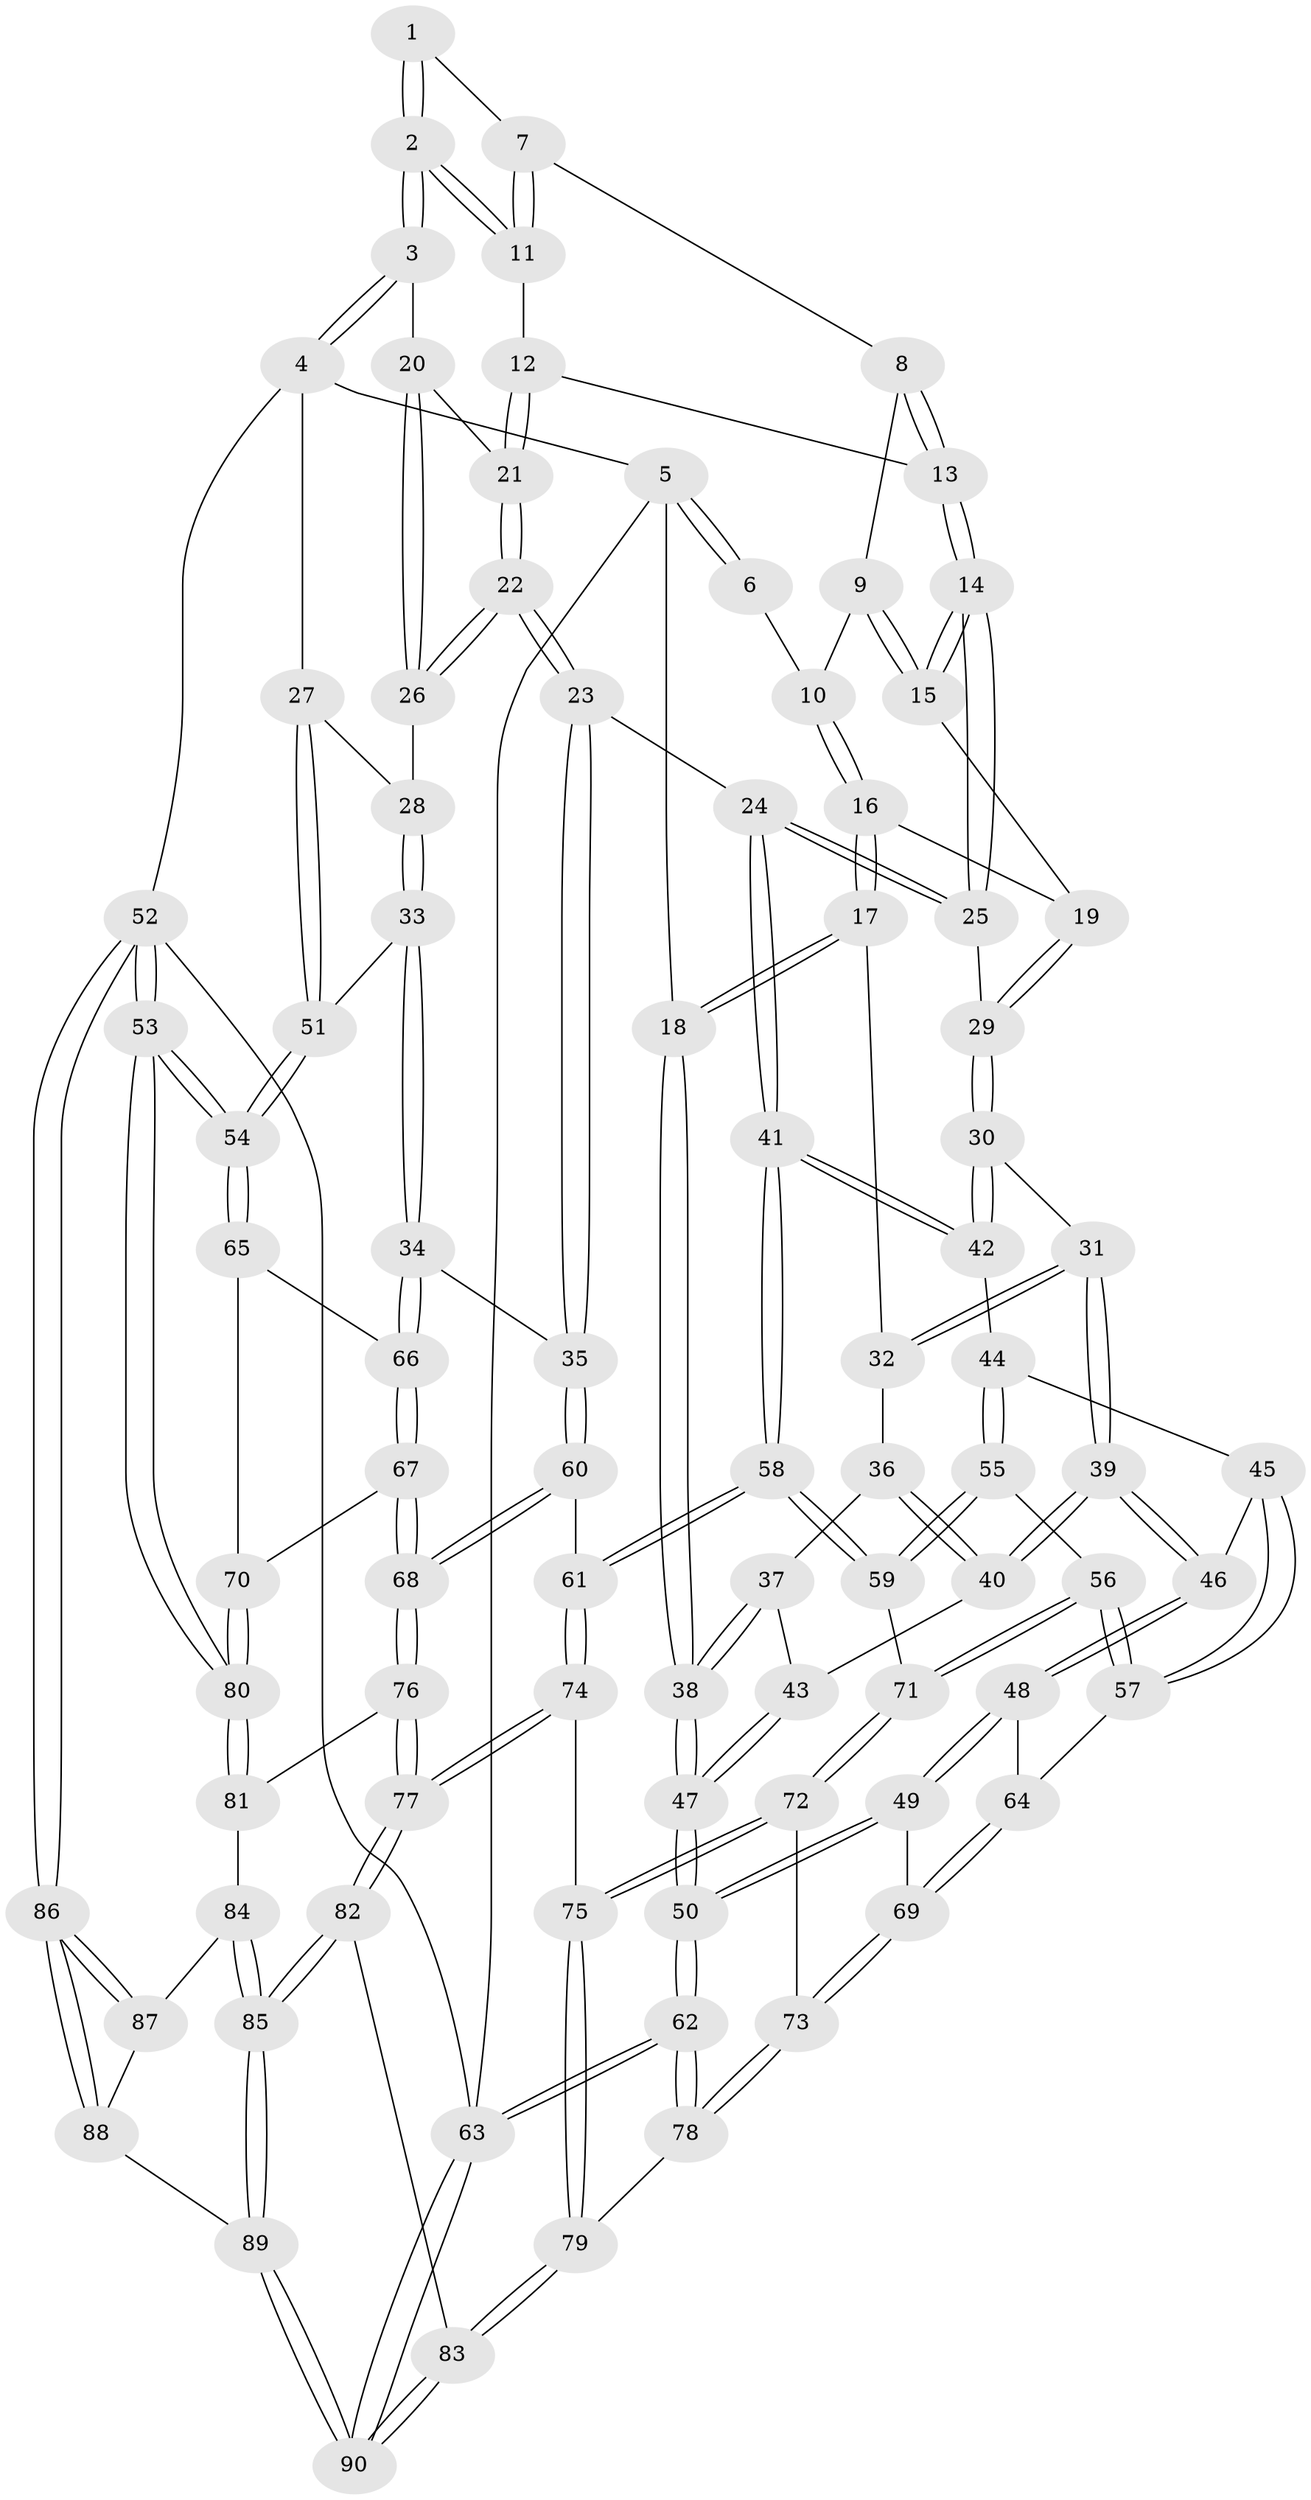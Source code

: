 // Generated by graph-tools (version 1.1) at 2025/59/03/09/25 04:59:46]
// undirected, 90 vertices, 222 edges
graph export_dot {
graph [start="1"]
  node [color=gray90,style=filled];
  1 [pos="+0.5261210946541048+0"];
  2 [pos="+1+0"];
  3 [pos="+1+0"];
  4 [pos="+1+0"];
  5 [pos="+0+0"];
  6 [pos="+0.24596311306868884+0"];
  7 [pos="+0.5239435662261182+0"];
  8 [pos="+0.48985226776440866+0.041667629789886335"];
  9 [pos="+0.4541275160027676+0.07959833039098063"];
  10 [pos="+0.3433352095485623+0.08049645693537216"];
  11 [pos="+0.6546963133987143+0.09729182522969297"];
  12 [pos="+0.6546928683038966+0.09963167005614332"];
  13 [pos="+0.5829023299211161+0.15279970693926315"];
  14 [pos="+0.5574899625801892+0.19808992064216352"];
  15 [pos="+0.4733027308402519+0.17287864242179393"];
  16 [pos="+0.3032260227056912+0.1340933567843183"];
  17 [pos="+0.26619082271227557+0.17175815772528144"];
  18 [pos="+0+0"];
  19 [pos="+0.46080477463347713+0.18554220693570198"];
  20 [pos="+0.7852153806709482+0.10175092381576592"];
  21 [pos="+0.6969482729980537+0.15134766025644958"];
  22 [pos="+0.7299894622467606+0.25331467785494355"];
  23 [pos="+0.7027554153878611+0.3307881125566083"];
  24 [pos="+0.6184963338706295+0.3229025373257798"];
  25 [pos="+0.5857422948670633+0.2667078623458581"];
  26 [pos="+0.7895624180251497+0.21349665678056365"];
  27 [pos="+1+0"];
  28 [pos="+0.9502369307923809+0.15611213971251273"];
  29 [pos="+0.4221419120314348+0.2459547052811369"];
  30 [pos="+0.3976908759367193+0.27229944151097524"];
  31 [pos="+0.3208203719555215+0.25911122615617715"];
  32 [pos="+0.2676487095574132+0.1904764587552426"];
  33 [pos="+0.8762145037535541+0.38821181976317753"];
  34 [pos="+0.8366035871500093+0.4206151339409964"];
  35 [pos="+0.7585380232567522+0.3978461200197477"];
  36 [pos="+0.16661139877189454+0.26629762821038677"];
  37 [pos="+0.10113601762114181+0.2790224479156303"];
  38 [pos="+0+0.2747501208795581"];
  39 [pos="+0.2714911900953174+0.40055607942724897"];
  40 [pos="+0.22170120150332048+0.3779302625213275"];
  41 [pos="+0.5230434004910561+0.3801769573731346"];
  42 [pos="+0.47274676701042667+0.37592782134574415"];
  43 [pos="+0.17401239558310003+0.3812579011757082"];
  44 [pos="+0.44974425463013085+0.3958122411525089"];
  45 [pos="+0.4083588317914858+0.41298865443628785"];
  46 [pos="+0.2812280747115378+0.4296642966427606"];
  47 [pos="+0+0.5227994890562637"];
  48 [pos="+0.2772509279498009+0.4454762209584902"];
  49 [pos="+0.17749896548877594+0.5562300757607257"];
  50 [pos="+0+0.5644720739486763"];
  51 [pos="+1+0.3359479692457785"];
  52 [pos="+1+1"];
  53 [pos="+1+0.9593289566751836"];
  54 [pos="+1+0.5370384252654976"];
  55 [pos="+0.44421346131255324+0.47831009104222644"];
  56 [pos="+0.40328625457168993+0.5485728807891913"];
  57 [pos="+0.38625459205439855+0.541632401559917"];
  58 [pos="+0.5580688265396666+0.5711610123100275"];
  59 [pos="+0.552205173884285+0.5715712026838469"];
  60 [pos="+0.6447176205089227+0.5709242357351954"];
  61 [pos="+0.5806116616384661+0.5844379362076109"];
  62 [pos="+0+0.9610765728587617"];
  63 [pos="+0+1"];
  64 [pos="+0.37408199889012317+0.5402576049632934"];
  65 [pos="+1+0.5232466922690998"];
  66 [pos="+0.8595968804778387+0.4654020406942899"];
  67 [pos="+0.8502517751092248+0.6067754621146156"];
  68 [pos="+0.749695104505457+0.6596846158745763"];
  69 [pos="+0.2703152780362239+0.6398963594016033"];
  70 [pos="+0.9126509338507894+0.6580200228786972"];
  71 [pos="+0.44899123431820587+0.5906570814710705"];
  72 [pos="+0.4139191137294077+0.6576152621490898"];
  73 [pos="+0.2724642611727485+0.6445593859416892"];
  74 [pos="+0.559549910397651+0.7730586864114327"];
  75 [pos="+0.44090828741103855+0.7626184066469572"];
  76 [pos="+0.7372104937013425+0.7741973585342252"];
  77 [pos="+0.5845871605415142+0.7993760342885564"];
  78 [pos="+0.26298253340364164+0.7782500898538706"];
  79 [pos="+0.35270654892938164+0.8235013871869744"];
  80 [pos="+1+0.7917662342719869"];
  81 [pos="+0.7678204734667684+0.7999385054966188"];
  82 [pos="+0.5729395901824289+0.9287931907462295"];
  83 [pos="+0.3705254423161839+0.9317497195915827"];
  84 [pos="+0.766436273852364+0.8430990791161146"];
  85 [pos="+0.6137047280628031+1"];
  86 [pos="+1+1"];
  87 [pos="+0.777754010013496+0.8778556762941239"];
  88 [pos="+0.7117479601356177+1"];
  89 [pos="+0.6650710150839758+1"];
  90 [pos="+0.22038282755875938+1"];
  1 -- 2;
  1 -- 2;
  1 -- 7;
  2 -- 3;
  2 -- 3;
  2 -- 11;
  2 -- 11;
  3 -- 4;
  3 -- 4;
  3 -- 20;
  4 -- 5;
  4 -- 27;
  4 -- 52;
  5 -- 6;
  5 -- 6;
  5 -- 18;
  5 -- 63;
  6 -- 10;
  7 -- 8;
  7 -- 11;
  7 -- 11;
  8 -- 9;
  8 -- 13;
  8 -- 13;
  9 -- 10;
  9 -- 15;
  9 -- 15;
  10 -- 16;
  10 -- 16;
  11 -- 12;
  12 -- 13;
  12 -- 21;
  12 -- 21;
  13 -- 14;
  13 -- 14;
  14 -- 15;
  14 -- 15;
  14 -- 25;
  14 -- 25;
  15 -- 19;
  16 -- 17;
  16 -- 17;
  16 -- 19;
  17 -- 18;
  17 -- 18;
  17 -- 32;
  18 -- 38;
  18 -- 38;
  19 -- 29;
  19 -- 29;
  20 -- 21;
  20 -- 26;
  20 -- 26;
  21 -- 22;
  21 -- 22;
  22 -- 23;
  22 -- 23;
  22 -- 26;
  22 -- 26;
  23 -- 24;
  23 -- 35;
  23 -- 35;
  24 -- 25;
  24 -- 25;
  24 -- 41;
  24 -- 41;
  25 -- 29;
  26 -- 28;
  27 -- 28;
  27 -- 51;
  27 -- 51;
  28 -- 33;
  28 -- 33;
  29 -- 30;
  29 -- 30;
  30 -- 31;
  30 -- 42;
  30 -- 42;
  31 -- 32;
  31 -- 32;
  31 -- 39;
  31 -- 39;
  32 -- 36;
  33 -- 34;
  33 -- 34;
  33 -- 51;
  34 -- 35;
  34 -- 66;
  34 -- 66;
  35 -- 60;
  35 -- 60;
  36 -- 37;
  36 -- 40;
  36 -- 40;
  37 -- 38;
  37 -- 38;
  37 -- 43;
  38 -- 47;
  38 -- 47;
  39 -- 40;
  39 -- 40;
  39 -- 46;
  39 -- 46;
  40 -- 43;
  41 -- 42;
  41 -- 42;
  41 -- 58;
  41 -- 58;
  42 -- 44;
  43 -- 47;
  43 -- 47;
  44 -- 45;
  44 -- 55;
  44 -- 55;
  45 -- 46;
  45 -- 57;
  45 -- 57;
  46 -- 48;
  46 -- 48;
  47 -- 50;
  47 -- 50;
  48 -- 49;
  48 -- 49;
  48 -- 64;
  49 -- 50;
  49 -- 50;
  49 -- 69;
  50 -- 62;
  50 -- 62;
  51 -- 54;
  51 -- 54;
  52 -- 53;
  52 -- 53;
  52 -- 86;
  52 -- 86;
  52 -- 63;
  53 -- 54;
  53 -- 54;
  53 -- 80;
  53 -- 80;
  54 -- 65;
  54 -- 65;
  55 -- 56;
  55 -- 59;
  55 -- 59;
  56 -- 57;
  56 -- 57;
  56 -- 71;
  56 -- 71;
  57 -- 64;
  58 -- 59;
  58 -- 59;
  58 -- 61;
  58 -- 61;
  59 -- 71;
  60 -- 61;
  60 -- 68;
  60 -- 68;
  61 -- 74;
  61 -- 74;
  62 -- 63;
  62 -- 63;
  62 -- 78;
  62 -- 78;
  63 -- 90;
  63 -- 90;
  64 -- 69;
  64 -- 69;
  65 -- 66;
  65 -- 70;
  66 -- 67;
  66 -- 67;
  67 -- 68;
  67 -- 68;
  67 -- 70;
  68 -- 76;
  68 -- 76;
  69 -- 73;
  69 -- 73;
  70 -- 80;
  70 -- 80;
  71 -- 72;
  71 -- 72;
  72 -- 73;
  72 -- 75;
  72 -- 75;
  73 -- 78;
  73 -- 78;
  74 -- 75;
  74 -- 77;
  74 -- 77;
  75 -- 79;
  75 -- 79;
  76 -- 77;
  76 -- 77;
  76 -- 81;
  77 -- 82;
  77 -- 82;
  78 -- 79;
  79 -- 83;
  79 -- 83;
  80 -- 81;
  80 -- 81;
  81 -- 84;
  82 -- 83;
  82 -- 85;
  82 -- 85;
  83 -- 90;
  83 -- 90;
  84 -- 85;
  84 -- 85;
  84 -- 87;
  85 -- 89;
  85 -- 89;
  86 -- 87;
  86 -- 87;
  86 -- 88;
  86 -- 88;
  87 -- 88;
  88 -- 89;
  89 -- 90;
  89 -- 90;
}
